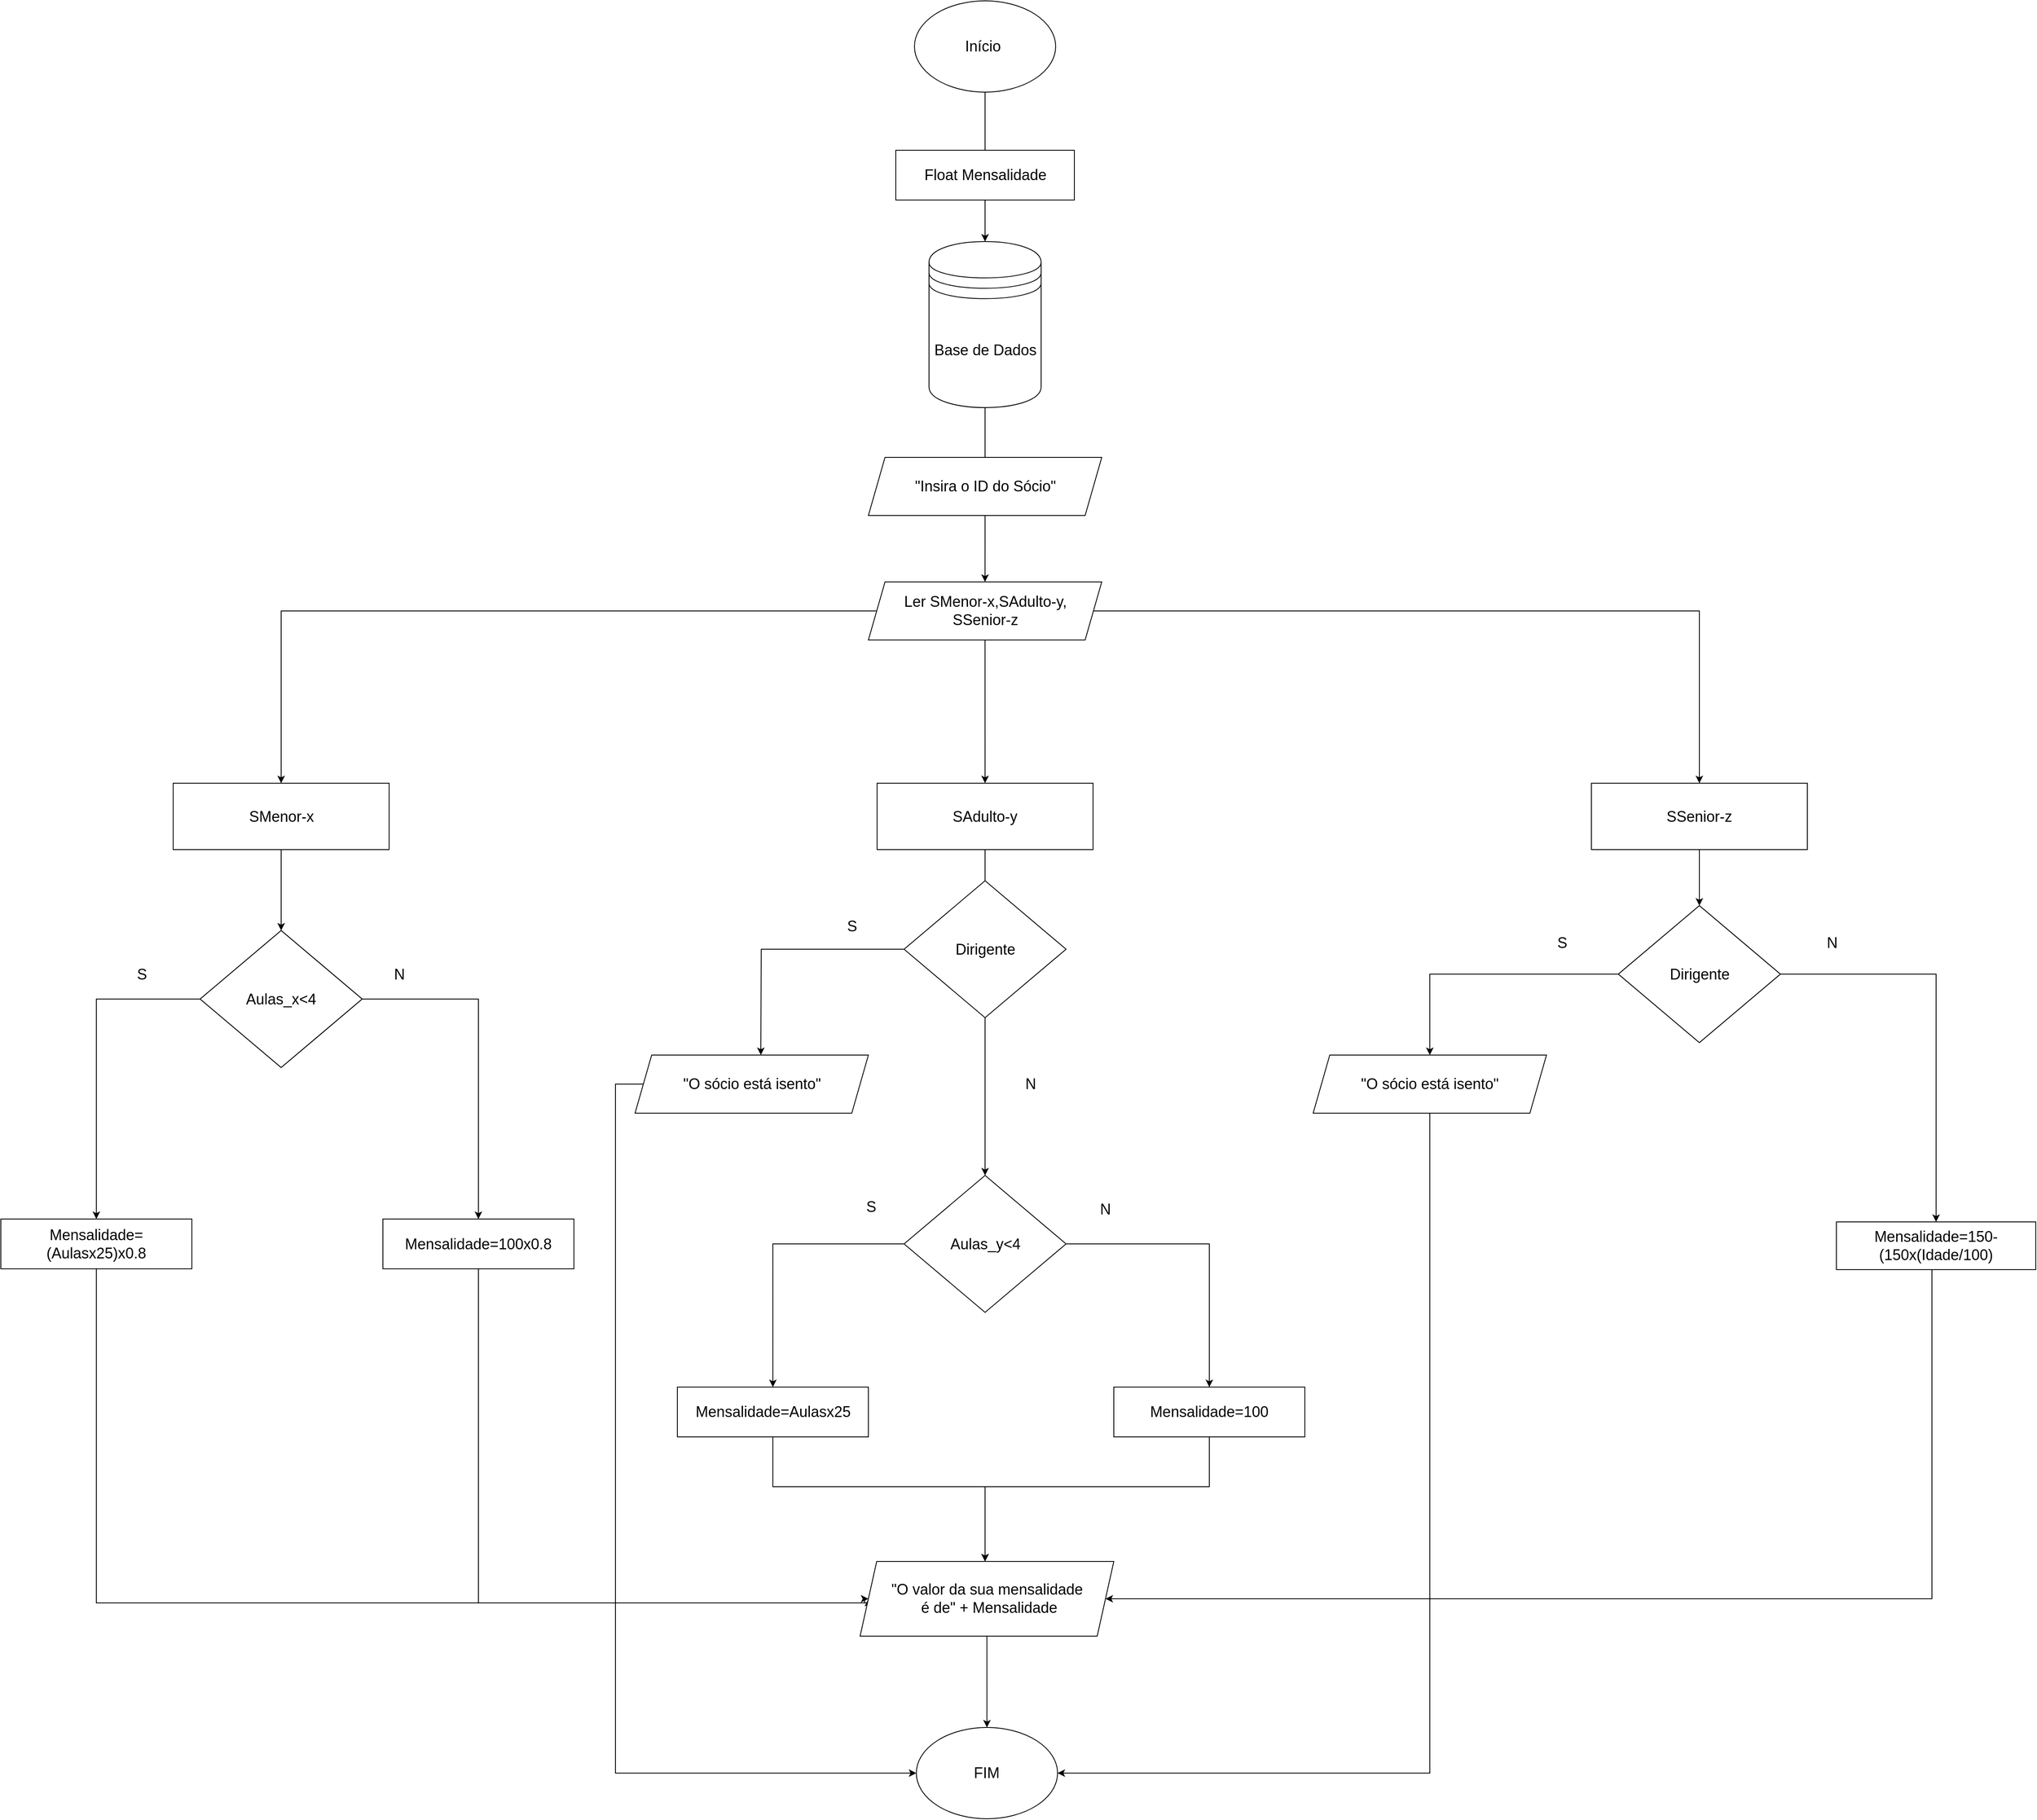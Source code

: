 <mxfile version="16.1.2" type="device"><diagram id="1msqhmDYOm3JsN7uESTh" name="Page-1"><mxGraphModel dx="3526" dy="2016" grid="1" gridSize="10" guides="1" tooltips="1" connect="1" arrows="1" fold="1" page="1" pageScale="1" pageWidth="850" pageHeight="1100" math="0" shadow="0"><root><mxCell id="0"/><mxCell id="1" parent="0"/><mxCell id="K6ldgPTTbloi99oFxn4I-4" value="" style="edgeStyle=orthogonalEdgeStyle;rounded=0;orthogonalLoop=1;jettySize=auto;html=1;" parent="1" source="K6ldgPTTbloi99oFxn4I-1" target="K6ldgPTTbloi99oFxn4I-3" edge="1"><mxGeometry relative="1" as="geometry"/></mxCell><mxCell id="K6ldgPTTbloi99oFxn4I-1" value="" style="ellipse;whiteSpace=wrap;html=1;" parent="1" vertex="1"><mxGeometry x="20" y="-480" width="170" height="110" as="geometry"/></mxCell><mxCell id="K6ldgPTTbloi99oFxn4I-2" value="&lt;span style=&quot;font-size: 18px&quot;&gt;Início&amp;nbsp;&lt;/span&gt;" style="text;html=1;strokeColor=none;fillColor=none;align=center;verticalAlign=middle;whiteSpace=wrap;rounded=0;" parent="1" vertex="1"><mxGeometry x="75" y="-440" width="60" height="30" as="geometry"/></mxCell><mxCell id="K6ldgPTTbloi99oFxn4I-26" value="" style="edgeStyle=orthogonalEdgeStyle;rounded=0;orthogonalLoop=1;jettySize=auto;html=1;" parent="1" source="K6ldgPTTbloi99oFxn4I-3" target="K6ldgPTTbloi99oFxn4I-6" edge="1"><mxGeometry relative="1" as="geometry"/></mxCell><mxCell id="K6ldgPTTbloi99oFxn4I-3" value="Base de Dados" style="shape=datastore;whiteSpace=wrap;html=1;fontSize=18;" parent="1" vertex="1"><mxGeometry x="37.5" y="-190" width="135" height="200" as="geometry"/></mxCell><mxCell id="K6ldgPTTbloi99oFxn4I-28" style="edgeStyle=orthogonalEdgeStyle;rounded=0;orthogonalLoop=1;jettySize=auto;html=1;" parent="1" source="K6ldgPTTbloi99oFxn4I-6" target="K6ldgPTTbloi99oFxn4I-46" edge="1"><mxGeometry relative="1" as="geometry"><mxPoint x="105" y="400" as="targetPoint"/></mxGeometry></mxCell><mxCell id="K6ldgPTTbloi99oFxn4I-29" style="edgeStyle=orthogonalEdgeStyle;rounded=0;orthogonalLoop=1;jettySize=auto;html=1;entryX=0.5;entryY=0;entryDx=0;entryDy=0;" parent="1" source="K6ldgPTTbloi99oFxn4I-6" target="K6ldgPTTbloi99oFxn4I-48" edge="1"><mxGeometry relative="1" as="geometry"><mxPoint x="-742.467" y="420.028" as="targetPoint"/></mxGeometry></mxCell><mxCell id="K6ldgPTTbloi99oFxn4I-30" style="edgeStyle=orthogonalEdgeStyle;rounded=0;orthogonalLoop=1;jettySize=auto;html=1;" parent="1" source="K6ldgPTTbloi99oFxn4I-6" target="K6ldgPTTbloi99oFxn4I-47" edge="1"><mxGeometry relative="1" as="geometry"><mxPoint x="967.5" y="420" as="targetPoint"/></mxGeometry></mxCell><mxCell id="K6ldgPTTbloi99oFxn4I-6" value="Ler SMenor-x,SAdulto-y,&lt;br&gt;SSenior-z" style="shape=parallelogram;perimeter=parallelogramPerimeter;whiteSpace=wrap;html=1;fixedSize=1;fontSize=18;" parent="1" vertex="1"><mxGeometry x="-35.47" y="220" width="280.94" height="70" as="geometry"/></mxCell><mxCell id="TDpHVd5LFfL-JMdL-pcb-6" style="edgeStyle=orthogonalEdgeStyle;rounded=0;orthogonalLoop=1;jettySize=auto;html=1;exitX=0.5;exitY=1;exitDx=0;exitDy=0;" parent="1" source="K6ldgPTTbloi99oFxn4I-10" target="TDpHVd5LFfL-JMdL-pcb-5" edge="1"><mxGeometry relative="1" as="geometry"><Array as="points"><mxPoint x="1245" y="1445"/></Array></mxGeometry></mxCell><mxCell id="K6ldgPTTbloi99oFxn4I-10" value="Mensalidade=150-(150x(Idade/100)" style="whiteSpace=wrap;html=1;fontSize=18;" parent="1" vertex="1"><mxGeometry x="1130" y="991" width="240" height="57.5" as="geometry"/></mxCell><mxCell id="TDpHVd5LFfL-JMdL-pcb-18" style="edgeStyle=orthogonalEdgeStyle;rounded=0;orthogonalLoop=1;jettySize=auto;html=1;" parent="1" source="K6ldgPTTbloi99oFxn4I-14" target="TDpHVd5LFfL-JMdL-pcb-5" edge="1"><mxGeometry relative="1" as="geometry"><Array as="points"><mxPoint x="-150" y="1310"/><mxPoint x="105" y="1310"/></Array></mxGeometry></mxCell><mxCell id="K6ldgPTTbloi99oFxn4I-14" value="Mensalidade=Aulasx25" style="whiteSpace=wrap;html=1;fontSize=18;" parent="1" vertex="1"><mxGeometry x="-265.47" y="1190" width="230" height="60" as="geometry"/></mxCell><mxCell id="K6ldgPTTbloi99oFxn4I-33" style="edgeStyle=orthogonalEdgeStyle;rounded=0;orthogonalLoop=1;jettySize=auto;html=1;entryX=0.5;entryY=0;entryDx=0;entryDy=0;" parent="1" source="K6ldgPTTbloi99oFxn4I-16" target="K6ldgPTTbloi99oFxn4I-14" edge="1"><mxGeometry relative="1" as="geometry"/></mxCell><mxCell id="K6ldgPTTbloi99oFxn4I-34" style="edgeStyle=orthogonalEdgeStyle;rounded=0;orthogonalLoop=1;jettySize=auto;html=1;entryX=0.5;entryY=0;entryDx=0;entryDy=0;" parent="1" source="K6ldgPTTbloi99oFxn4I-16" target="K6ldgPTTbloi99oFxn4I-18" edge="1"><mxGeometry relative="1" as="geometry"/></mxCell><mxCell id="K6ldgPTTbloi99oFxn4I-16" value="Aulas_y&amp;lt;4" style="rhombus;whiteSpace=wrap;html=1;fontSize=18;" parent="1" vertex="1"><mxGeometry x="7.5" y="935" width="195" height="165" as="geometry"/></mxCell><mxCell id="TDpHVd5LFfL-JMdL-pcb-11" style="edgeStyle=orthogonalEdgeStyle;rounded=0;orthogonalLoop=1;jettySize=auto;html=1;" parent="1" source="K6ldgPTTbloi99oFxn4I-18" target="TDpHVd5LFfL-JMdL-pcb-5" edge="1"><mxGeometry relative="1" as="geometry"><Array as="points"><mxPoint x="375" y="1310"/><mxPoint x="105" y="1310"/></Array></mxGeometry></mxCell><mxCell id="K6ldgPTTbloi99oFxn4I-18" value="Mensalidade=100" style="whiteSpace=wrap;html=1;fontSize=18;" parent="1" vertex="1"><mxGeometry x="260" y="1190" width="230" height="60" as="geometry"/></mxCell><mxCell id="K6ldgPTTbloi99oFxn4I-44" value="" style="edgeStyle=orthogonalEdgeStyle;rounded=0;orthogonalLoop=1;jettySize=auto;html=1;exitX=0.5;exitY=1;exitDx=0;exitDy=0;" parent="1" source="K6ldgPTTbloi99oFxn4I-46" target="K6ldgPTTbloi99oFxn4I-16" edge="1"><mxGeometry relative="1" as="geometry"><mxPoint x="105" y="565" as="sourcePoint"/></mxGeometry></mxCell><mxCell id="K6ldgPTTbloi99oFxn4I-35" value="" style="edgeStyle=orthogonalEdgeStyle;rounded=0;orthogonalLoop=1;jettySize=auto;html=1;" parent="1" source="K6ldgPTTbloi99oFxn4I-48" target="K6ldgPTTbloi99oFxn4I-31" edge="1"><mxGeometry relative="1" as="geometry"><mxPoint x="-742.5" y="585" as="sourcePoint"/></mxGeometry></mxCell><mxCell id="K6ldgPTTbloi99oFxn4I-38" style="edgeStyle=orthogonalEdgeStyle;rounded=0;orthogonalLoop=1;jettySize=auto;html=1;entryX=0.5;entryY=0;entryDx=0;entryDy=0;" parent="1" source="K6ldgPTTbloi99oFxn4I-31" target="K6ldgPTTbloi99oFxn4I-61" edge="1"><mxGeometry relative="1" as="geometry"><mxPoint x="-505" y="910" as="targetPoint"/></mxGeometry></mxCell><mxCell id="K6ldgPTTbloi99oFxn4I-39" style="edgeStyle=orthogonalEdgeStyle;rounded=0;orthogonalLoop=1;jettySize=auto;html=1;entryX=0.5;entryY=0;entryDx=0;entryDy=0;" parent="1" source="K6ldgPTTbloi99oFxn4I-31" target="K6ldgPTTbloi99oFxn4I-60" edge="1"><mxGeometry relative="1" as="geometry"><mxPoint x="-965" y="910" as="targetPoint"/><Array as="points"><mxPoint x="-965" y="723"/></Array></mxGeometry></mxCell><mxCell id="K6ldgPTTbloi99oFxn4I-31" value="Aulas&amp;lt;4" style="rhombus;whiteSpace=wrap;html=1;fontSize=18;" parent="1" vertex="1"><mxGeometry x="-840" y="640" width="195" height="165" as="geometry"/></mxCell><mxCell id="TDpHVd5LFfL-JMdL-pcb-16" style="edgeStyle=orthogonalEdgeStyle;rounded=0;orthogonalLoop=1;jettySize=auto;html=1;entryX=0;entryY=0.5;entryDx=0;entryDy=0;exitX=0.5;exitY=1;exitDx=0;exitDy=0;" parent="1" source="K6ldgPTTbloi99oFxn4I-60" target="TDpHVd5LFfL-JMdL-pcb-5" edge="1"><mxGeometry relative="1" as="geometry"><mxPoint x="-40" y="1690" as="targetPoint"/><mxPoint x="-965" y="1150" as="sourcePoint"/><Array as="points"><mxPoint x="-965" y="1450"/><mxPoint x="-40" y="1450"/><mxPoint x="-40" y="1445"/></Array></mxGeometry></mxCell><mxCell id="K6ldgPTTbloi99oFxn4I-46" value="&lt;span style=&quot;font-size: 18px&quot;&gt;SAdulto-y&lt;/span&gt;" style="rounded=0;whiteSpace=wrap;html=1;" parent="1" vertex="1"><mxGeometry x="-25" y="462.5" width="260" height="80" as="geometry"/></mxCell><mxCell id="K6ldgPTTbloi99oFxn4I-53" value="" style="edgeStyle=orthogonalEdgeStyle;rounded=0;orthogonalLoop=1;jettySize=auto;html=1;" parent="1" source="K6ldgPTTbloi99oFxn4I-47" target="K6ldgPTTbloi99oFxn4I-49" edge="1"><mxGeometry relative="1" as="geometry"/></mxCell><mxCell id="K6ldgPTTbloi99oFxn4I-47" value="&lt;span style=&quot;font-size: 18px&quot;&gt;SSenior-z&lt;/span&gt;" style="rounded=0;whiteSpace=wrap;html=1;" parent="1" vertex="1"><mxGeometry x="835" y="462.5" width="260" height="80" as="geometry"/></mxCell><mxCell id="K6ldgPTTbloi99oFxn4I-48" value="&lt;span style=&quot;font-size: 18px&quot;&gt;SMenor-x&lt;/span&gt;" style="rounded=0;whiteSpace=wrap;html=1;" parent="1" vertex="1"><mxGeometry x="-872.5" y="462.5" width="260" height="80" as="geometry"/></mxCell><mxCell id="K6ldgPTTbloi99oFxn4I-50" style="edgeStyle=orthogonalEdgeStyle;rounded=0;orthogonalLoop=1;jettySize=auto;html=1;entryX=0.5;entryY=0;entryDx=0;entryDy=0;" parent="1" source="K6ldgPTTbloi99oFxn4I-49" target="K6ldgPTTbloi99oFxn4I-10" edge="1"><mxGeometry relative="1" as="geometry"/></mxCell><mxCell id="K6ldgPTTbloi99oFxn4I-49" value="Dirigente" style="rhombus;whiteSpace=wrap;html=1;fontSize=18;" parent="1" vertex="1"><mxGeometry x="867.5" y="610" width="195" height="165" as="geometry"/></mxCell><mxCell id="TDpHVd5LFfL-JMdL-pcb-22" style="edgeStyle=orthogonalEdgeStyle;rounded=0;orthogonalLoop=1;jettySize=auto;html=1;" parent="1" source="K6ldgPTTbloi99oFxn4I-54" target="TDpHVd5LFfL-JMdL-pcb-1" edge="1"><mxGeometry relative="1" as="geometry"/></mxCell><mxCell id="K6ldgPTTbloi99oFxn4I-54" value="Dirigente" style="rhombus;whiteSpace=wrap;html=1;fontSize=18;" parent="1" vertex="1"><mxGeometry x="867.5" y="610" width="195" height="165" as="geometry"/></mxCell><mxCell id="K6ldgPTTbloi99oFxn4I-58" style="edgeStyle=orthogonalEdgeStyle;rounded=0;orthogonalLoop=1;jettySize=auto;html=1;entryX=0.5;entryY=0;entryDx=0;entryDy=0;" parent="1" source="K6ldgPTTbloi99oFxn4I-56" edge="1"><mxGeometry relative="1" as="geometry"><mxPoint x="-165" y="790" as="targetPoint"/></mxGeometry></mxCell><mxCell id="K6ldgPTTbloi99oFxn4I-56" value="Dirigente" style="rhombus;whiteSpace=wrap;html=1;fontSize=18;" parent="1" vertex="1"><mxGeometry x="7.5" y="580" width="195" height="165" as="geometry"/></mxCell><mxCell id="K6ldgPTTbloi99oFxn4I-59" value="Aulas_x&amp;lt;4" style="rhombus;whiteSpace=wrap;html=1;fontSize=18;" parent="1" vertex="1"><mxGeometry x="-840" y="640" width="195" height="165" as="geometry"/></mxCell><mxCell id="K6ldgPTTbloi99oFxn4I-60" value="Mensalidade=(Aulasx25)x0.8" style="whiteSpace=wrap;html=1;fontSize=18;" parent="1" vertex="1"><mxGeometry x="-1080" y="987.5" width="230" height="60" as="geometry"/></mxCell><mxCell id="K6ldgPTTbloi99oFxn4I-61" value="Mensalidade=100x0.8" style="whiteSpace=wrap;html=1;fontSize=18;" parent="1" vertex="1"><mxGeometry x="-620" y="987.5" width="230" height="60" as="geometry"/></mxCell><mxCell id="TDpHVd5LFfL-JMdL-pcb-15" style="edgeStyle=orthogonalEdgeStyle;rounded=0;orthogonalLoop=1;jettySize=auto;html=1;entryX=0;entryY=0.5;entryDx=0;entryDy=0;exitX=0.5;exitY=1;exitDx=0;exitDy=0;" parent="1" source="K6ldgPTTbloi99oFxn4I-61" target="TDpHVd5LFfL-JMdL-pcb-5" edge="1"><mxGeometry relative="1" as="geometry"><mxPoint x="-505" y="1150" as="sourcePoint"/><Array as="points"><mxPoint x="-505" y="1450"/><mxPoint x="-35" y="1450"/></Array></mxGeometry></mxCell><mxCell id="TDpHVd5LFfL-JMdL-pcb-24" style="edgeStyle=orthogonalEdgeStyle;rounded=0;orthogonalLoop=1;jettySize=auto;html=1;entryX=1;entryY=0.5;entryDx=0;entryDy=0;" parent="1" source="TDpHVd5LFfL-JMdL-pcb-1" target="TDpHVd5LFfL-JMdL-pcb-19" edge="1"><mxGeometry relative="1" as="geometry"><Array as="points"><mxPoint x="640" y="1655"/></Array></mxGeometry></mxCell><mxCell id="TDpHVd5LFfL-JMdL-pcb-1" value="&quot;O sócio está isento&quot;" style="shape=parallelogram;perimeter=parallelogramPerimeter;whiteSpace=wrap;html=1;fixedSize=1;fontSize=18;" parent="1" vertex="1"><mxGeometry x="500" y="790" width="280.94" height="70" as="geometry"/></mxCell><mxCell id="TDpHVd5LFfL-JMdL-pcb-25" style="edgeStyle=orthogonalEdgeStyle;rounded=0;orthogonalLoop=1;jettySize=auto;html=1;entryX=0;entryY=0.5;entryDx=0;entryDy=0;" parent="1" source="TDpHVd5LFfL-JMdL-pcb-2" target="TDpHVd5LFfL-JMdL-pcb-19" edge="1"><mxGeometry relative="1" as="geometry"><Array as="points"><mxPoint x="-340" y="825"/><mxPoint x="-340" y="1655"/></Array></mxGeometry></mxCell><mxCell id="TDpHVd5LFfL-JMdL-pcb-2" value="&quot;O sócio está isento&quot;" style="shape=parallelogram;perimeter=parallelogramPerimeter;whiteSpace=wrap;html=1;fixedSize=1;fontSize=18;" parent="1" vertex="1"><mxGeometry x="-316.41" y="790" width="280.94" height="70" as="geometry"/></mxCell><mxCell id="TDpHVd5LFfL-JMdL-pcb-3" value="&lt;span style=&quot;font-size: 18px&quot;&gt;Float Mensalidade&lt;/span&gt;" style="rounded=0;whiteSpace=wrap;html=1;" parent="1" vertex="1"><mxGeometry x="-2.5" y="-300" width="215" height="60" as="geometry"/></mxCell><mxCell id="TDpHVd5LFfL-JMdL-pcb-4" value="&quot;Insira o ID do Sócio&quot;" style="shape=parallelogram;perimeter=parallelogramPerimeter;whiteSpace=wrap;html=1;fixedSize=1;fontSize=18;" parent="1" vertex="1"><mxGeometry x="-35.47" y="70" width="280.94" height="70" as="geometry"/></mxCell><mxCell id="TDpHVd5LFfL-JMdL-pcb-21" style="edgeStyle=orthogonalEdgeStyle;rounded=0;orthogonalLoop=1;jettySize=auto;html=1;entryX=0.5;entryY=0;entryDx=0;entryDy=0;" parent="1" source="TDpHVd5LFfL-JMdL-pcb-5" target="TDpHVd5LFfL-JMdL-pcb-19" edge="1"><mxGeometry relative="1" as="geometry"/></mxCell><mxCell id="TDpHVd5LFfL-JMdL-pcb-5" value="&quot;O valor da sua mensalidade&lt;br&gt;&amp;nbsp;é de&quot; + Mensalidade" style="shape=parallelogram;perimeter=parallelogramPerimeter;whiteSpace=wrap;html=1;fixedSize=1;fontSize=18;" parent="1" vertex="1"><mxGeometry x="-45.47" y="1400" width="305.47" height="90" as="geometry"/></mxCell><mxCell id="TDpHVd5LFfL-JMdL-pcb-19" value="" style="ellipse;whiteSpace=wrap;html=1;" parent="1" vertex="1"><mxGeometry x="22.26" y="1600" width="170" height="110" as="geometry"/></mxCell><mxCell id="TDpHVd5LFfL-JMdL-pcb-20" value="&lt;span style=&quot;font-size: 18px&quot;&gt;FIM&lt;/span&gt;" style="text;html=1;strokeColor=none;fillColor=none;align=center;verticalAlign=middle;whiteSpace=wrap;rounded=0;" parent="1" vertex="1"><mxGeometry x="77.26" y="1640" width="60" height="30" as="geometry"/></mxCell><mxCell id="TDpHVd5LFfL-JMdL-pcb-26" value="&lt;font style=&quot;font-size: 18px&quot;&gt;S&lt;/font&gt;" style="text;html=1;strokeColor=none;fillColor=none;align=center;verticalAlign=middle;whiteSpace=wrap;rounded=0;" parent="1" vertex="1"><mxGeometry x="-85" y="620" width="60" height="30" as="geometry"/></mxCell><mxCell id="TDpHVd5LFfL-JMdL-pcb-27" value="&lt;font style=&quot;font-size: 18px&quot;&gt;N&lt;/font&gt;" style="text;html=1;strokeColor=none;fillColor=none;align=center;verticalAlign=middle;whiteSpace=wrap;rounded=0;" parent="1" vertex="1"><mxGeometry x="130" y="810" width="60" height="30" as="geometry"/></mxCell><mxCell id="TDpHVd5LFfL-JMdL-pcb-28" value="&lt;font style=&quot;font-size: 18px&quot;&gt;S&lt;/font&gt;" style="text;html=1;strokeColor=none;fillColor=none;align=center;verticalAlign=middle;whiteSpace=wrap;rounded=0;" parent="1" vertex="1"><mxGeometry x="-940" y="677.5" width="60" height="30" as="geometry"/></mxCell><mxCell id="TDpHVd5LFfL-JMdL-pcb-29" value="&lt;font style=&quot;font-size: 18px&quot;&gt;N&lt;/font&gt;" style="text;html=1;strokeColor=none;fillColor=none;align=center;verticalAlign=middle;whiteSpace=wrap;rounded=0;" parent="1" vertex="1"><mxGeometry x="-630" y="677.5" width="60" height="30" as="geometry"/></mxCell><mxCell id="TDpHVd5LFfL-JMdL-pcb-30" value="&lt;font style=&quot;font-size: 18px&quot;&gt;S&lt;/font&gt;" style="text;html=1;strokeColor=none;fillColor=none;align=center;verticalAlign=middle;whiteSpace=wrap;rounded=0;" parent="1" vertex="1"><mxGeometry x="770" y="640" width="60" height="30" as="geometry"/></mxCell><mxCell id="TDpHVd5LFfL-JMdL-pcb-31" value="&lt;font style=&quot;font-size: 18px&quot;&gt;N&lt;/font&gt;" style="text;html=1;strokeColor=none;fillColor=none;align=center;verticalAlign=middle;whiteSpace=wrap;rounded=0;" parent="1" vertex="1"><mxGeometry x="1095" y="640" width="60" height="30" as="geometry"/></mxCell><mxCell id="TDpHVd5LFfL-JMdL-pcb-32" value="&lt;font style=&quot;font-size: 18px&quot;&gt;S&lt;/font&gt;" style="text;html=1;strokeColor=none;fillColor=none;align=center;verticalAlign=middle;whiteSpace=wrap;rounded=0;" parent="1" vertex="1"><mxGeometry x="-62.5" y="957.5" width="60" height="30" as="geometry"/></mxCell><mxCell id="TDpHVd5LFfL-JMdL-pcb-33" value="&lt;font style=&quot;font-size: 18px&quot;&gt;N&lt;/font&gt;" style="text;html=1;strokeColor=none;fillColor=none;align=center;verticalAlign=middle;whiteSpace=wrap;rounded=0;" parent="1" vertex="1"><mxGeometry x="220" y="961" width="60" height="30" as="geometry"/></mxCell></root></mxGraphModel></diagram></mxfile>